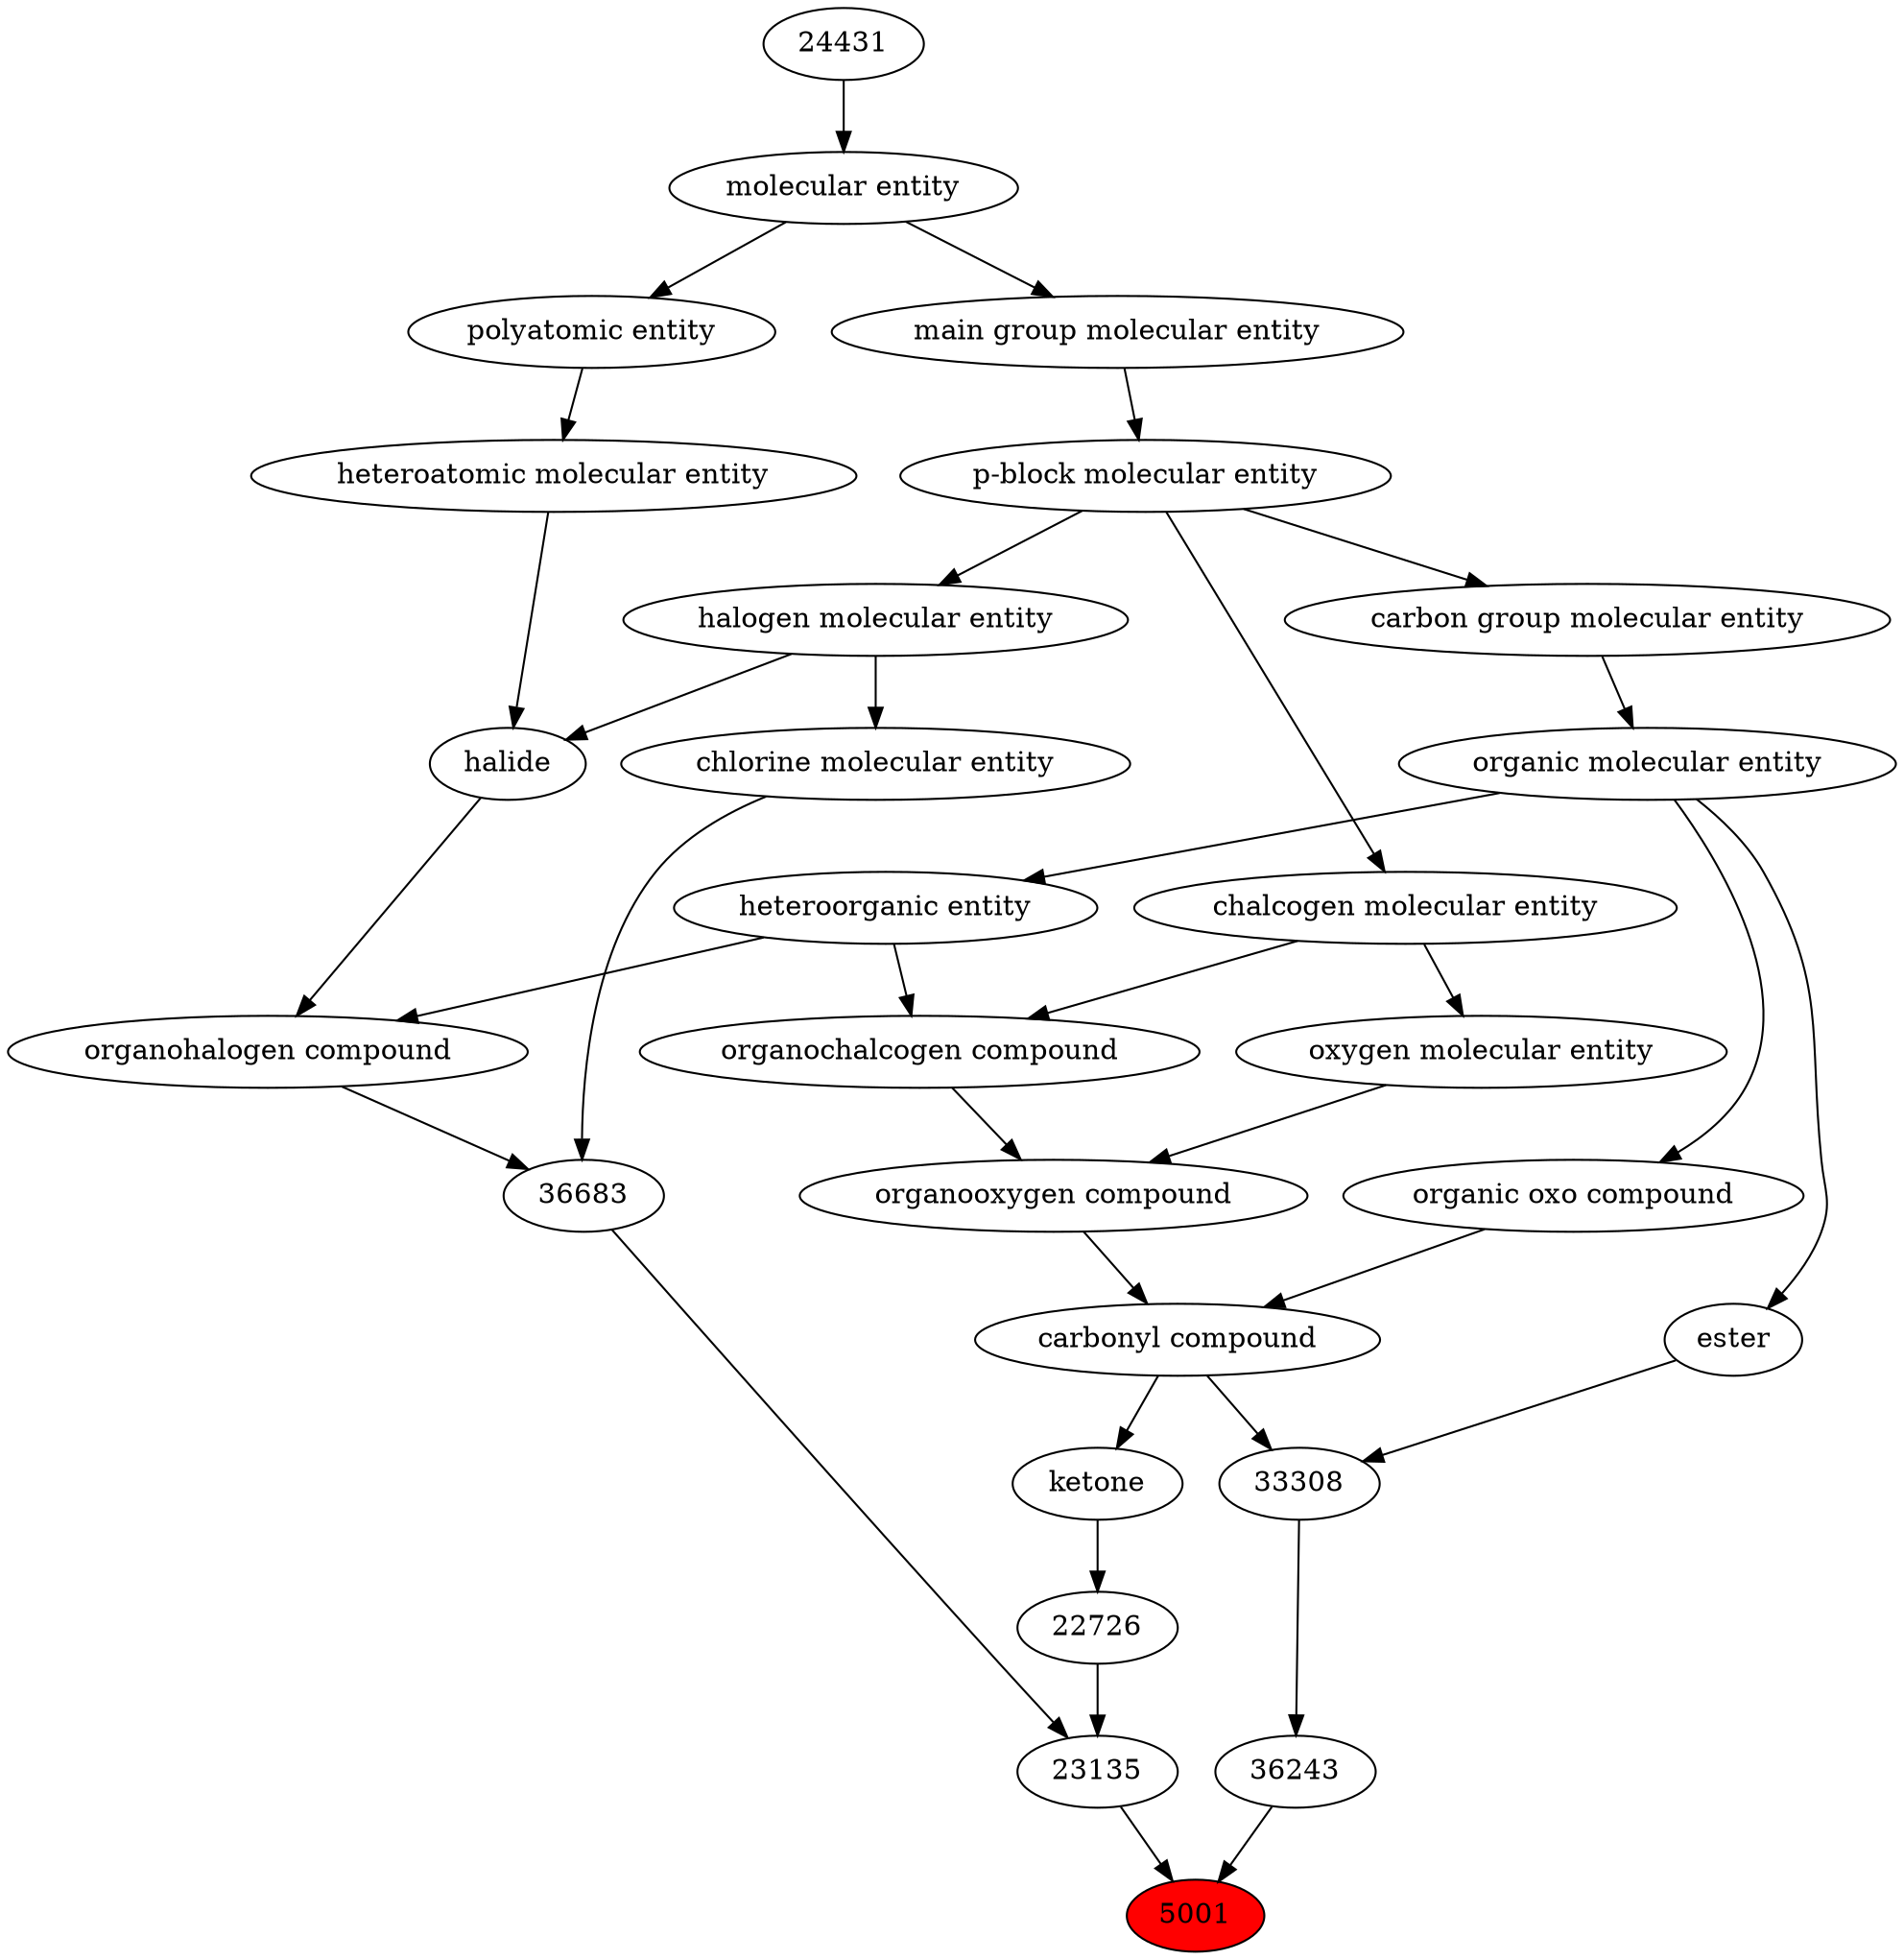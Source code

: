 digraph tree{ 
5001 [label="5001" fillcolor=red style=filled]
23135 -> 5001
36243 -> 5001
23135 [label="23135"]
36683 -> 23135
22726 -> 23135
36243 [label="36243"]
33308 -> 36243
36683 [label="36683"]
36684 -> 36683
23117 -> 36683
22726 [label="22726"]
17087 -> 22726
33308 [label="33308"]
36586 -> 33308
35701 -> 33308
36684 [label="organohalogen compound"]
33285 -> 36684
37578 -> 36684
23117 [label="chlorine molecular entity"]
24471 -> 23117
17087 [label="ketone"]
36586 -> 17087
36586 [label="carbonyl compound"]
36587 -> 36586
36963 -> 36586
35701 [label="ester"]
50860 -> 35701
33285 [label="heteroorganic entity"]
50860 -> 33285
37578 [label="halide"]
24471 -> 37578
37577 -> 37578
24471 [label="halogen molecular entity"]
33675 -> 24471
36587 [label="organic oxo compound"]
50860 -> 36587
36963 [label="organooxygen compound"]
36962 -> 36963
25806 -> 36963
50860 [label="organic molecular entity"]
33582 -> 50860
37577 [label="heteroatomic molecular entity"]
36357 -> 37577
33675 [label="p-block molecular entity"]
33579 -> 33675
36962 [label="organochalcogen compound"]
33285 -> 36962
33304 -> 36962
25806 [label="oxygen molecular entity"]
33304 -> 25806
33582 [label="carbon group molecular entity"]
33675 -> 33582
36357 [label="polyatomic entity"]
23367 -> 36357
33579 [label="main group molecular entity"]
23367 -> 33579
33304 [label="chalcogen molecular entity"]
33675 -> 33304
23367 [label="molecular entity"]
24431 -> 23367
24431 [label="24431"]
}